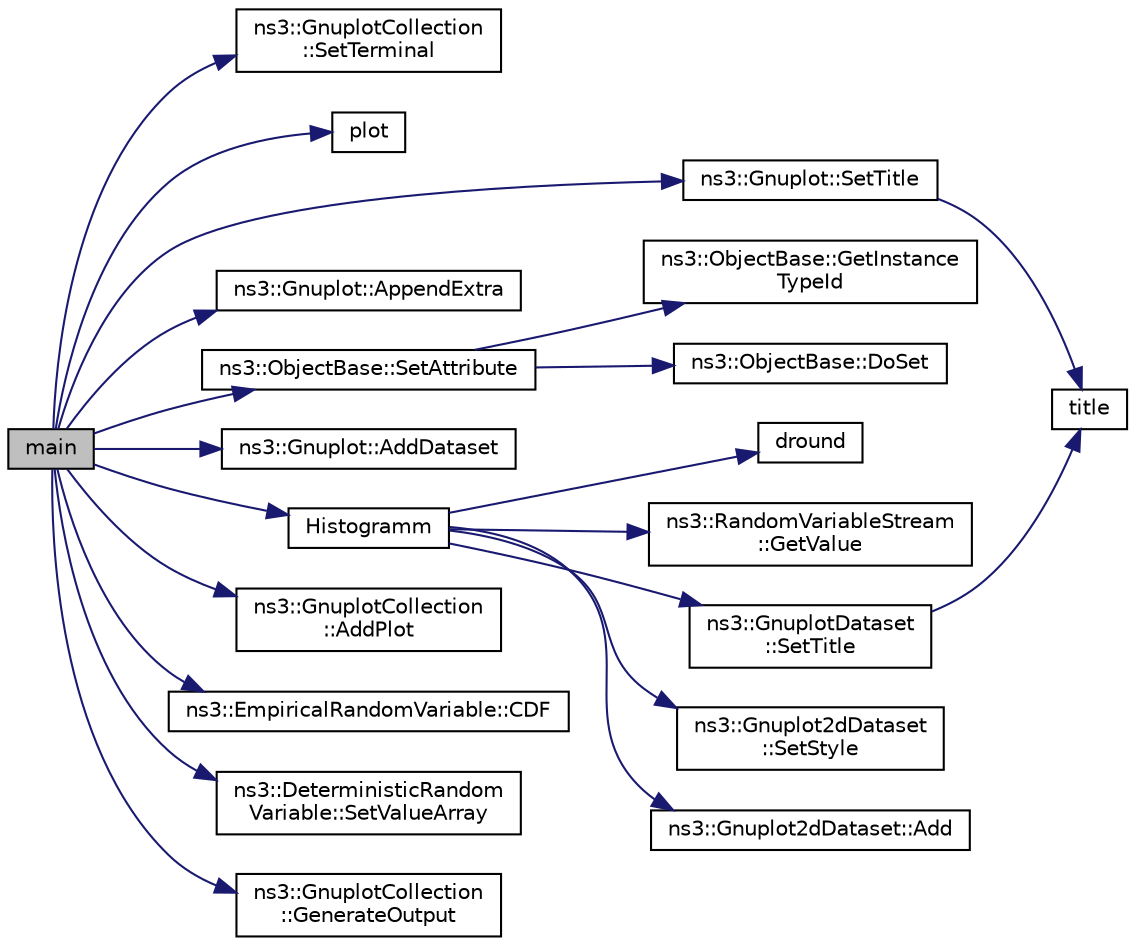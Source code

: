 digraph "main"
{
  edge [fontname="Helvetica",fontsize="10",labelfontname="Helvetica",labelfontsize="10"];
  node [fontname="Helvetica",fontsize="10",shape=record];
  rankdir="LR";
  Node1 [label="main",height=0.2,width=0.4,color="black", fillcolor="grey75", style="filled", fontcolor="black"];
  Node1 -> Node2 [color="midnightblue",fontsize="10",style="solid"];
  Node2 [label="ns3::GnuplotCollection\l::SetTerminal",height=0.2,width=0.4,color="black", fillcolor="white", style="filled",URL="$db/d76/classns3_1_1GnuplotCollection.html#a0b475d539807fc111216c0169fcc8e3c"];
  Node1 -> Node3 [color="midnightblue",fontsize="10",style="solid"];
  Node3 [label="plot",height=0.2,width=0.4,color="black", fillcolor="white", style="filled",URL="$d2/dcf/lte__amc_8m.html#a5942306abe9f005572e4344e3cdef528"];
  Node1 -> Node4 [color="midnightblue",fontsize="10",style="solid"];
  Node4 [label="ns3::Gnuplot::SetTitle",height=0.2,width=0.4,color="black", fillcolor="white", style="filled",URL="$de/d2c/classns3_1_1Gnuplot.html#ac01f15633d49f0239f8a45293a1e04f0"];
  Node4 -> Node5 [color="midnightblue",fontsize="10",style="solid"];
  Node5 [label="title",height=0.2,width=0.4,color="black", fillcolor="white", style="filled",URL="$d9/d6a/lte__link__budget_8m.html#a5b09b57ee35b13a452f0c089c0709f8b"];
  Node1 -> Node6 [color="midnightblue",fontsize="10",style="solid"];
  Node6 [label="ns3::Gnuplot::AppendExtra",height=0.2,width=0.4,color="black", fillcolor="white", style="filled",URL="$de/d2c/classns3_1_1Gnuplot.html#a649a3041b9d0ea21a212b5ad9b28ecbf"];
  Node1 -> Node7 [color="midnightblue",fontsize="10",style="solid"];
  Node7 [label="ns3::ObjectBase::SetAttribute",height=0.2,width=0.4,color="black", fillcolor="white", style="filled",URL="$d2/dac/classns3_1_1ObjectBase.html#ac60245d3ea4123bbc9b1d391f1f6592f"];
  Node7 -> Node8 [color="midnightblue",fontsize="10",style="solid"];
  Node8 [label="ns3::ObjectBase::GetInstance\lTypeId",height=0.2,width=0.4,color="black", fillcolor="white", style="filled",URL="$d2/dac/classns3_1_1ObjectBase.html#abe5b43a6f5b99a92a4c3122db31f06fb"];
  Node7 -> Node9 [color="midnightblue",fontsize="10",style="solid"];
  Node9 [label="ns3::ObjectBase::DoSet",height=0.2,width=0.4,color="black", fillcolor="white", style="filled",URL="$d2/dac/classns3_1_1ObjectBase.html#afe5f2f7b2fabc99aa33f9bb434e3b695"];
  Node1 -> Node10 [color="midnightblue",fontsize="10",style="solid"];
  Node10 [label="ns3::Gnuplot::AddDataset",height=0.2,width=0.4,color="black", fillcolor="white", style="filled",URL="$de/d2c/classns3_1_1Gnuplot.html#a306ec724a327cf9ab699700f31fca0a1"];
  Node1 -> Node11 [color="midnightblue",fontsize="10",style="solid"];
  Node11 [label="Histogramm",height=0.2,width=0.4,color="black", fillcolor="white", style="filled",URL="$d8/dcd/main-random-variable_8cc.html#a2cfd3837ab3f2e816cf53486d7a186b5"];
  Node11 -> Node12 [color="midnightblue",fontsize="10",style="solid"];
  Node12 [label="dround",height=0.2,width=0.4,color="black", fillcolor="white", style="filled",URL="$d8/dcd/main-random-variable_8cc.html#a03c6ffa77bf73ef1606f168290f71948"];
  Node11 -> Node13 [color="midnightblue",fontsize="10",style="solid"];
  Node13 [label="ns3::RandomVariableStream\l::GetValue",height=0.2,width=0.4,color="black", fillcolor="white", style="filled",URL="$dc/daa/classns3_1_1RandomVariableStream.html#a4fa5944dc4cb11544e661ed23072b36c",tooltip="Get the next random value as a double drawn from the distribution. "];
  Node11 -> Node14 [color="midnightblue",fontsize="10",style="solid"];
  Node14 [label="ns3::GnuplotDataset\l::SetTitle",height=0.2,width=0.4,color="black", fillcolor="white", style="filled",URL="$df/df6/classns3_1_1GnuplotDataset.html#add68db1296fcadff7255633c0df96e08",tooltip="Change line title. "];
  Node14 -> Node5 [color="midnightblue",fontsize="10",style="solid"];
  Node11 -> Node15 [color="midnightblue",fontsize="10",style="solid"];
  Node15 [label="ns3::Gnuplot2dDataset\l::SetStyle",height=0.2,width=0.4,color="black", fillcolor="white", style="filled",URL="$d4/d14/classns3_1_1Gnuplot2dDataset.html#a7a3d6b6c2bd7d32a82f5715bae37c886"];
  Node11 -> Node16 [color="midnightblue",fontsize="10",style="solid"];
  Node16 [label="ns3::Gnuplot2dDataset::Add",height=0.2,width=0.4,color="black", fillcolor="white", style="filled",URL="$d4/d14/classns3_1_1Gnuplot2dDataset.html#abd93f7c8fa2d1ed643c09d7fb8d5ef27"];
  Node1 -> Node17 [color="midnightblue",fontsize="10",style="solid"];
  Node17 [label="ns3::GnuplotCollection\l::AddPlot",height=0.2,width=0.4,color="black", fillcolor="white", style="filled",URL="$db/d76/classns3_1_1GnuplotCollection.html#a0629370e2975c911e54f170264fc0351"];
  Node1 -> Node18 [color="midnightblue",fontsize="10",style="solid"];
  Node18 [label="ns3::EmpiricalRandomVariable::CDF",height=0.2,width=0.4,color="black", fillcolor="white", style="filled",URL="$d3/d94/classns3_1_1EmpiricalRandomVariable.html#a1f85096a98576ebe48417698f191805d",tooltip="Specifies a point in the empirical distribution. "];
  Node1 -> Node19 [color="midnightblue",fontsize="10",style="solid"];
  Node19 [label="ns3::DeterministicRandom\lVariable::SetValueArray",height=0.2,width=0.4,color="black", fillcolor="white", style="filled",URL="$db/df9/classns3_1_1DeterministicRandomVariable.html#af705c5489a2cb8dd541b1f460c344804",tooltip="Sets the array of values that holds the predetermined sequence. "];
  Node1 -> Node20 [color="midnightblue",fontsize="10",style="solid"];
  Node20 [label="ns3::GnuplotCollection\l::GenerateOutput",height=0.2,width=0.4,color="black", fillcolor="white", style="filled",URL="$db/d76/classns3_1_1GnuplotCollection.html#abe576465769dbf79a6f2b03c864f8e6f"];
}

